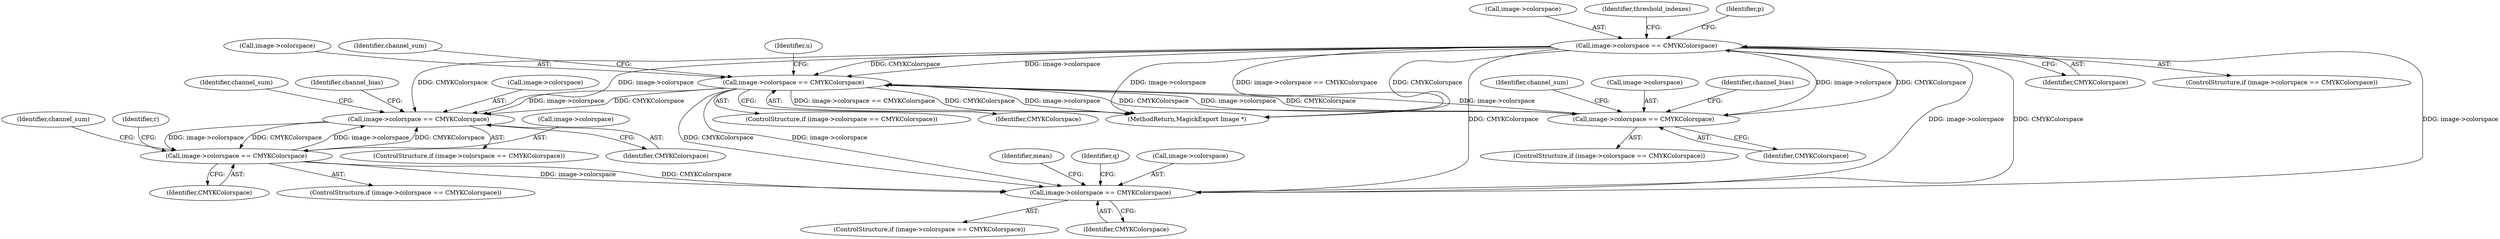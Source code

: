 digraph "0_ImageMagick6_35c7032723d85eee7318ff6c82f031fa2666b773@pointer" {
"1000809" [label="(Call,image->colorspace == CMYKColorspace)"];
"1000738" [label="(Call,image->colorspace == CMYKColorspace)"];
"1000809" [label="(Call,image->colorspace == CMYKColorspace)"];
"1000655" [label="(Call,image->colorspace == CMYKColorspace)"];
"1000589" [label="(Call,image->colorspace == CMYKColorspace)"];
"1000455" [label="(Call,image->colorspace == CMYKColorspace)"];
"1000399" [label="(Call,image->colorspace == CMYKColorspace)"];
"1000420" [label="(Identifier,channel_sum)"];
"1000590" [label="(Call,image->colorspace)"];
"1000656" [label="(Call,image->colorspace)"];
"1000612" [label="(Identifier,channel_sum)"];
"1000809" [label="(Call,image->colorspace == CMYKColorspace)"];
"1000456" [label="(Call,image->colorspace)"];
"1000596" [label="(Identifier,channel_bias)"];
"1000745" [label="(Identifier,mean)"];
"1000454" [label="(ControlStructure,if (image->colorspace == CMYKColorspace))"];
"1000589" [label="(Call,image->colorspace == CMYKColorspace)"];
"1000462" [label="(Identifier,channel_sum)"];
"1000659" [label="(Identifier,CMYKColorspace)"];
"1000813" [label="(Identifier,CMYKColorspace)"];
"1000399" [label="(Call,image->colorspace == CMYKColorspace)"];
"1000593" [label="(Identifier,CMYKColorspace)"];
"1000757" [label="(Identifier,q)"];
"1000351" [label="(Identifier,u)"];
"1000400" [label="(Call,image->colorspace)"];
"1000808" [label="(ControlStructure,if (image->colorspace == CMYKColorspace))"];
"1000810" [label="(Call,image->colorspace)"];
"1000662" [label="(Identifier,channel_sum)"];
"1000654" [label="(ControlStructure,if (image->colorspace == CMYKColorspace))"];
"1000403" [label="(Identifier,CMYKColorspace)"];
"1000893" [label="(MethodReturn,MagickExport Image *)"];
"1000455" [label="(Call,image->colorspace == CMYKColorspace)"];
"1000588" [label="(ControlStructure,if (image->colorspace == CMYKColorspace))"];
"1000738" [label="(Call,image->colorspace == CMYKColorspace)"];
"1000459" [label="(Identifier,CMYKColorspace)"];
"1000679" [label="(Identifier,r)"];
"1000398" [label="(ControlStructure,if (image->colorspace == CMYKColorspace))"];
"1000406" [label="(Identifier,channel_bias)"];
"1000739" [label="(Call,image->colorspace)"];
"1000655" [label="(Call,image->colorspace == CMYKColorspace)"];
"1000737" [label="(ControlStructure,if (image->colorspace == CMYKColorspace))"];
"1000816" [label="(Identifier,threshold_indexes)"];
"1000832" [label="(Identifier,p)"];
"1000742" [label="(Identifier,CMYKColorspace)"];
"1000809" -> "1000808"  [label="AST: "];
"1000809" -> "1000813"  [label="CFG: "];
"1000810" -> "1000809"  [label="AST: "];
"1000813" -> "1000809"  [label="AST: "];
"1000816" -> "1000809"  [label="CFG: "];
"1000832" -> "1000809"  [label="CFG: "];
"1000809" -> "1000893"  [label="DDG: image->colorspace"];
"1000809" -> "1000893"  [label="DDG: image->colorspace == CMYKColorspace"];
"1000809" -> "1000893"  [label="DDG: CMYKColorspace"];
"1000809" -> "1000399"  [label="DDG: image->colorspace"];
"1000809" -> "1000399"  [label="DDG: CMYKColorspace"];
"1000809" -> "1000455"  [label="DDG: image->colorspace"];
"1000809" -> "1000455"  [label="DDG: CMYKColorspace"];
"1000809" -> "1000589"  [label="DDG: image->colorspace"];
"1000809" -> "1000589"  [label="DDG: CMYKColorspace"];
"1000809" -> "1000738"  [label="DDG: image->colorspace"];
"1000809" -> "1000738"  [label="DDG: CMYKColorspace"];
"1000738" -> "1000809"  [label="DDG: image->colorspace"];
"1000738" -> "1000809"  [label="DDG: CMYKColorspace"];
"1000738" -> "1000737"  [label="AST: "];
"1000738" -> "1000742"  [label="CFG: "];
"1000739" -> "1000738"  [label="AST: "];
"1000742" -> "1000738"  [label="AST: "];
"1000745" -> "1000738"  [label="CFG: "];
"1000757" -> "1000738"  [label="CFG: "];
"1000655" -> "1000738"  [label="DDG: image->colorspace"];
"1000655" -> "1000738"  [label="DDG: CMYKColorspace"];
"1000455" -> "1000738"  [label="DDG: image->colorspace"];
"1000455" -> "1000738"  [label="DDG: CMYKColorspace"];
"1000655" -> "1000654"  [label="AST: "];
"1000655" -> "1000659"  [label="CFG: "];
"1000656" -> "1000655"  [label="AST: "];
"1000659" -> "1000655"  [label="AST: "];
"1000662" -> "1000655"  [label="CFG: "];
"1000679" -> "1000655"  [label="CFG: "];
"1000655" -> "1000589"  [label="DDG: image->colorspace"];
"1000655" -> "1000589"  [label="DDG: CMYKColorspace"];
"1000589" -> "1000655"  [label="DDG: image->colorspace"];
"1000589" -> "1000655"  [label="DDG: CMYKColorspace"];
"1000589" -> "1000588"  [label="AST: "];
"1000589" -> "1000593"  [label="CFG: "];
"1000590" -> "1000589"  [label="AST: "];
"1000593" -> "1000589"  [label="AST: "];
"1000596" -> "1000589"  [label="CFG: "];
"1000612" -> "1000589"  [label="CFG: "];
"1000455" -> "1000589"  [label="DDG: image->colorspace"];
"1000455" -> "1000589"  [label="DDG: CMYKColorspace"];
"1000455" -> "1000454"  [label="AST: "];
"1000455" -> "1000459"  [label="CFG: "];
"1000456" -> "1000455"  [label="AST: "];
"1000459" -> "1000455"  [label="AST: "];
"1000462" -> "1000455"  [label="CFG: "];
"1000351" -> "1000455"  [label="CFG: "];
"1000455" -> "1000893"  [label="DDG: image->colorspace == CMYKColorspace"];
"1000455" -> "1000893"  [label="DDG: CMYKColorspace"];
"1000455" -> "1000893"  [label="DDG: image->colorspace"];
"1000455" -> "1000399"  [label="DDG: image->colorspace"];
"1000455" -> "1000399"  [label="DDG: CMYKColorspace"];
"1000399" -> "1000455"  [label="DDG: image->colorspace"];
"1000399" -> "1000455"  [label="DDG: CMYKColorspace"];
"1000399" -> "1000398"  [label="AST: "];
"1000399" -> "1000403"  [label="CFG: "];
"1000400" -> "1000399"  [label="AST: "];
"1000403" -> "1000399"  [label="AST: "];
"1000406" -> "1000399"  [label="CFG: "];
"1000420" -> "1000399"  [label="CFG: "];
}
